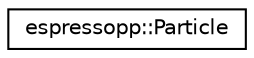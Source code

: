 digraph G
{
  edge [fontname="Helvetica",fontsize="10",labelfontname="Helvetica",labelfontsize="10"];
  node [fontname="Helvetica",fontsize="10",shape=record];
  rankdir="LR";
  Node1 [label="espressopp::Particle",height=0.2,width=0.4,color="black", fillcolor="white", style="filled",URL="$structespressopp_1_1Particle.html"];
}
